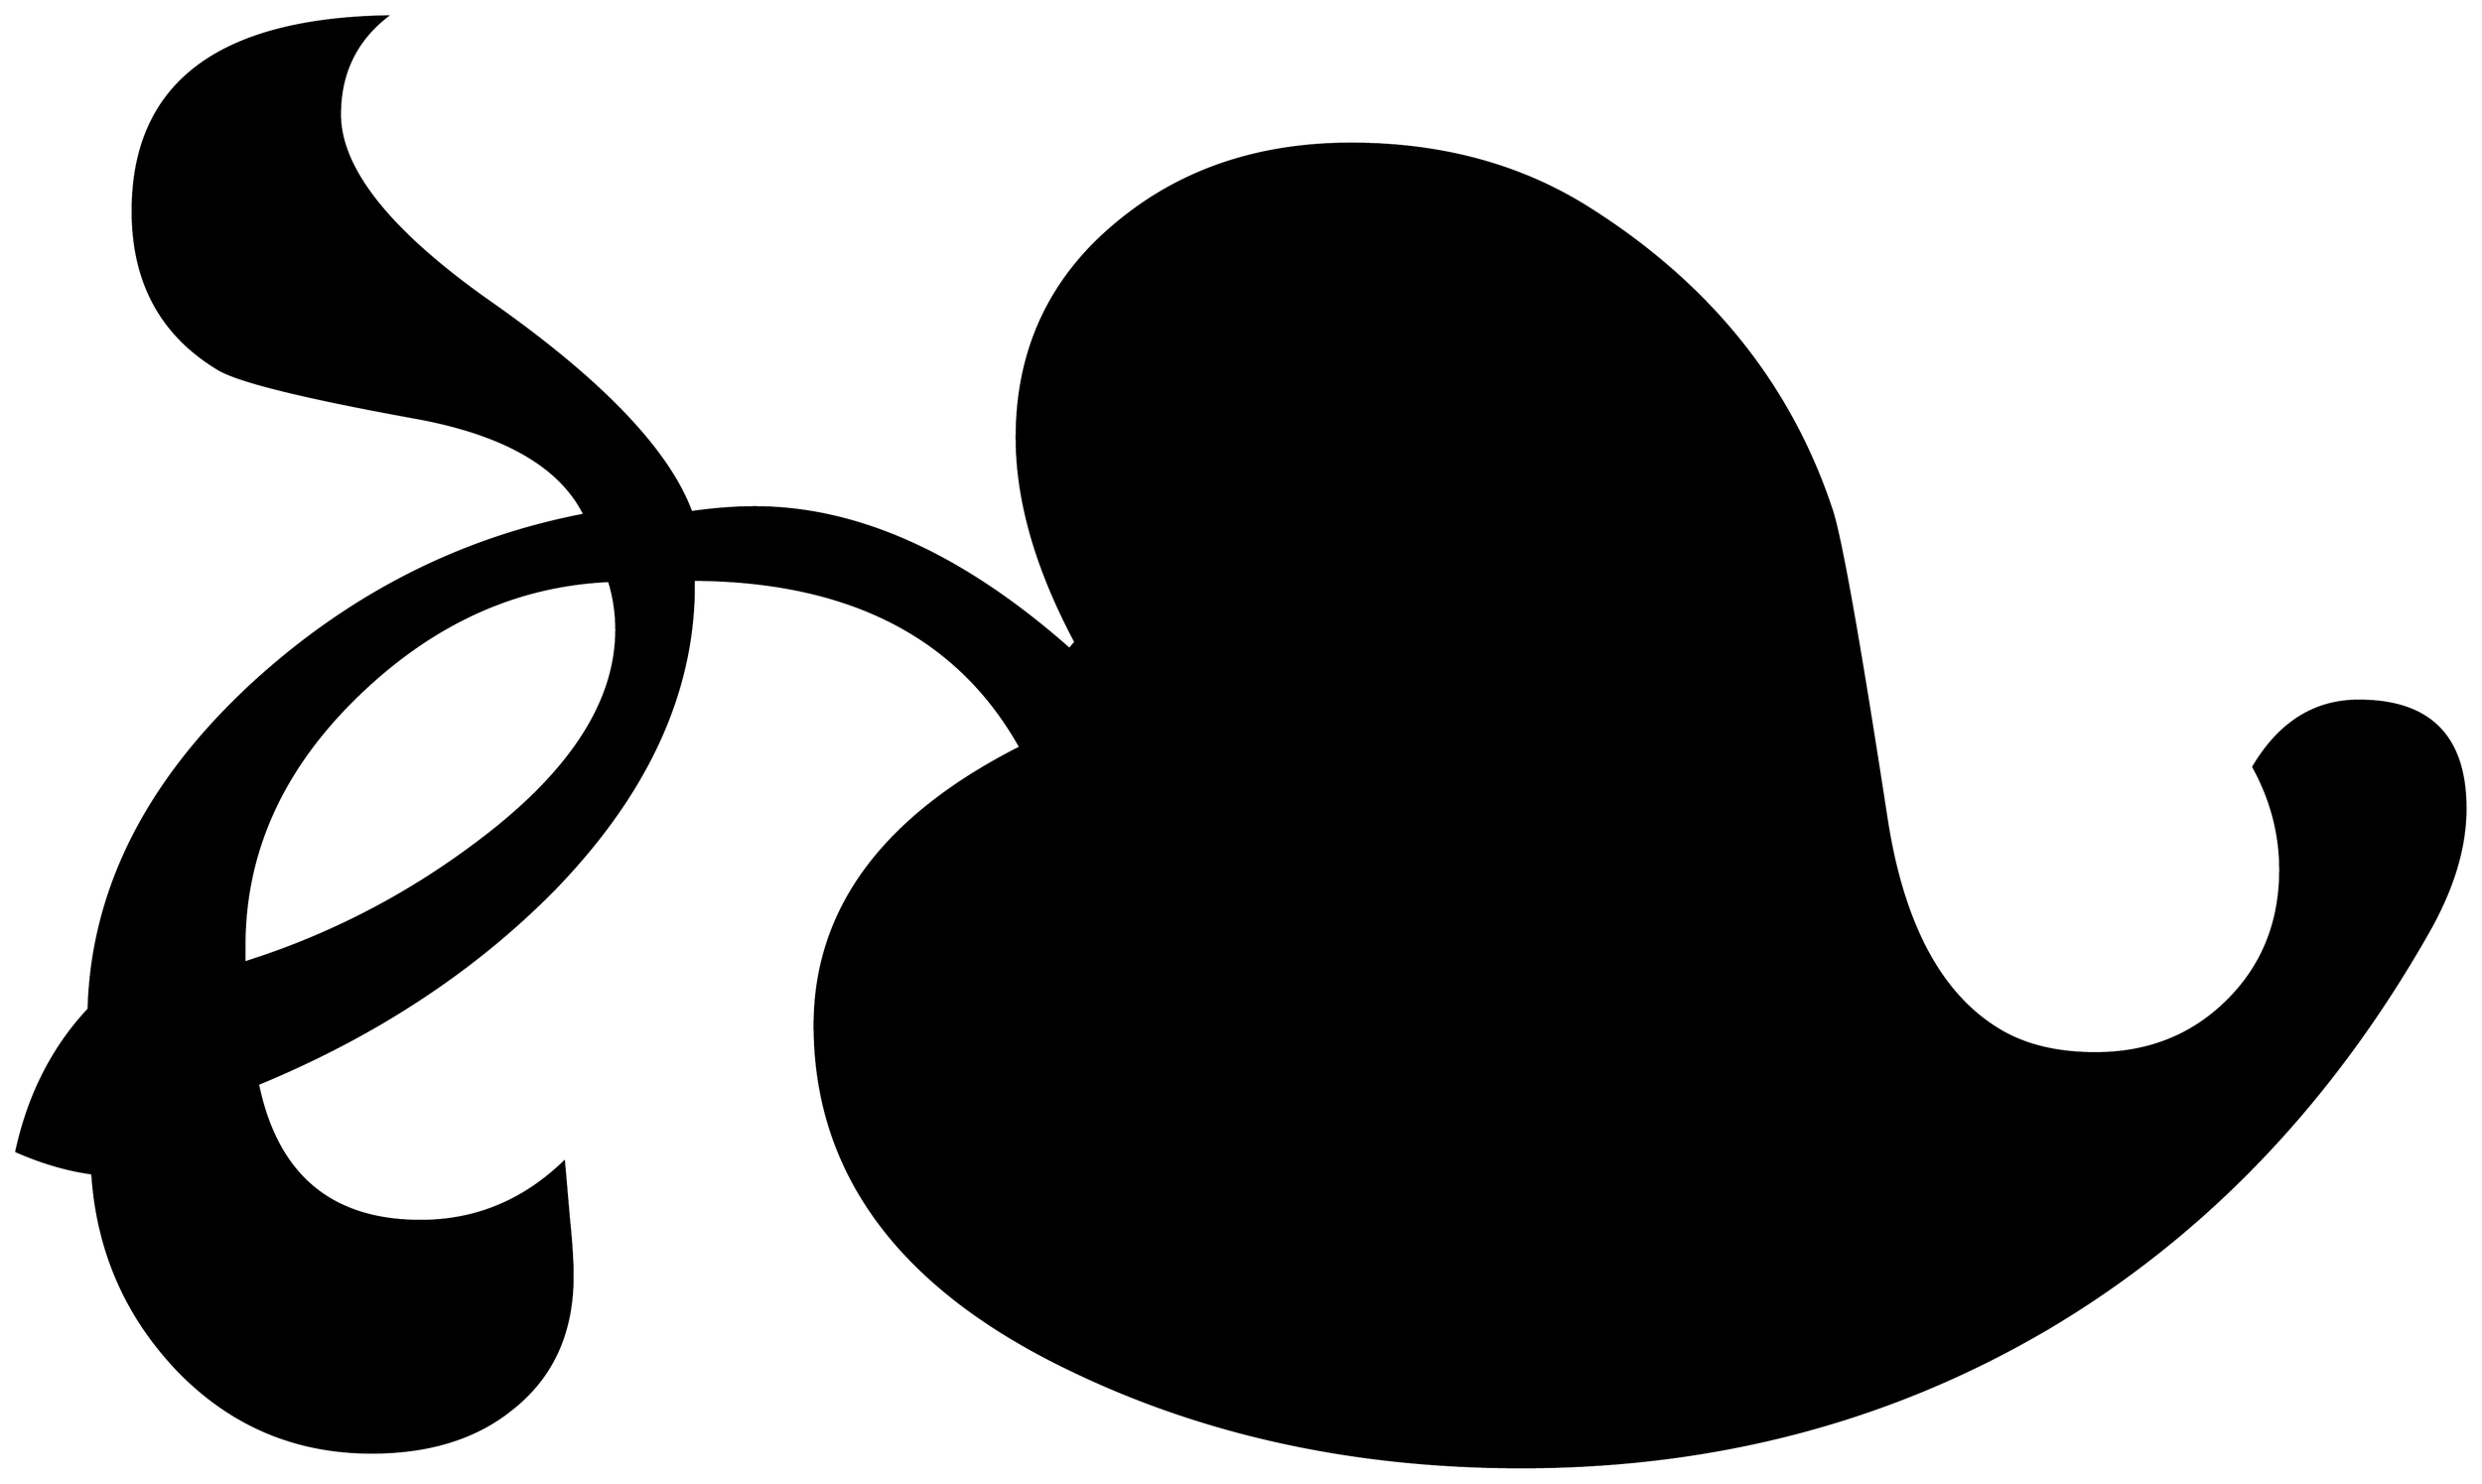 


\begin{tikzpicture}[y=0.80pt, x=0.80pt, yscale=-1.0, xscale=1.0, inner sep=0pt, outer sep=0pt]
\begin{scope}[shift={(100.0,1722.0)},nonzero rule]
  \path[draw=.,fill=.,line width=1.600pt] (2024.0,-544.0) ..
    controls (2024.0,-512.0) and (2013.667,-478.0) ..
    (1993.0,-442.0) .. controls (1913.667,-302.667) and
    (1810.667,-195.333) .. (1684.0,-120.0) .. controls
    (1555.333,-44.0) and (1411.667,-6.0) .. (1253.0,-6.0) ..
    controls (1117.0,-6.0) and (994.0,-32.667) .. (884.0,-86.0) ..
    controls (745.333,-152.667) and (676.0,-246.333) .. (676.0,-367.0)
    .. controls (676.0,-461.667) and (732.0,-537.333) ..
    (844.0,-594.0) .. controls (793.333,-684.667) and (704.333,-730.333)
    .. (577.0,-731.0) .. controls (578.333,-641.667) and
    (540.0,-557.0) .. (462.0,-477.0) .. controls (396.667,-411.0)
    and (316.333,-358.333) .. (221.0,-319.0) .. controls
    (236.333,-244.333) and (280.667,-207.0) .. (354.0,-207.0) ..
    controls (398.667,-207.0) and (437.667,-223.0) .. (471.0,-255.0)
    .. controls (471.667,-247.667) and (473.0,-232.333) ..
    (475.0,-209.0) .. controls (477.0,-189.667) and (478.0,-174.0)
    .. (478.0,-162.0) .. controls (478.0,-116.0) and
    (461.667,-80.0) .. (429.0,-54.0) .. controls (399.667,-30.0) and
    (361.333,-18.0) .. (314.0,-18.0) .. controls (252.0,-18.0) and
    (199.333,-40.333) .. (156.0,-85.0) .. controls (113.333,-129.667)
    and (90.0,-183.333) .. (86.0,-246.0) .. controls (66.0,-248.667)
    and (45.333,-254.667) .. (24.0,-264.0) .. controls (34.0,-310.0)
    and (53.667,-348.667) .. (83.0,-380.0) .. controls (85.667,-477.333)
    and (130.333,-566.0) .. (217.0,-646.0) .. controls
    (296.333,-718.667) and (386.667,-764.667) .. (488.0,-784.0) ..
    controls (468.667,-823.333) and (423.333,-849.667) .. (352.0,-863.0)
    .. controls (260.0,-879.667) and (205.667,-893.0) ..
    (189.0,-903.0) .. controls (142.333,-931.0) and (119.0,-974.0)
    .. (119.0,-1032.0) .. controls (119.0,-1135.333) and
    (188.0,-1188.333) .. (326.0,-1191.0) .. controls
    (300.667,-1171.0) and (288.0,-1144.333) .. (288.0,-1111.0) ..
    controls (288.0,-1066.333) and (328.667,-1015.333) ..
    (410.0,-958.0) .. controls (501.333,-894.0) and (556.333,-836.667)
    .. (575.0,-786.0) .. controls (593.667,-788.667) and
    (611.0,-790.0) .. (627.0,-790.0) .. controls (711.0,-790.0)
    and (796.667,-751.333) .. (884.0,-674.0) -- (889.0,-680.0) ..
    controls (857.0,-740.0) and (841.0,-795.667) .. (841.0,-847.0)
    .. controls (841.0,-919.667) and (869.0,-978.667) ..
    (925.0,-1024.0) .. controls (976.333,-1066.0) and
    (1039.333,-1087.0) .. (1114.0,-1087.0) .. controls
    (1187.333,-1087.0) and (1251.667,-1069.667) .. (1307.0,-1035.0) ..
    controls (1405.667,-973.0) and (1472.0,-891.0) ..
    (1506.0,-789.0) .. controls (1513.333,-768.333) and
    (1528.333,-684.333) .. (1551.0,-537.0) .. controls
    (1564.333,-449.0) and (1595.667,-390.667) .. (1645.0,-362.0) ..
    controls (1665.667,-350.0) and (1691.333,-344.0) ..
    (1722.0,-344.0) .. controls (1764.667,-344.0) and
    (1800.333,-358.0) .. (1829.0,-386.0) .. controls
    (1858.333,-414.667) and (1873.0,-450.667) .. (1873.0,-494.0) ..
    controls (1873.0,-523.333) and (1865.667,-551.333) ..
    (1851.0,-578.0) .. controls (1872.333,-614.0) and
    (1901.0,-632.0) .. (1937.0,-632.0) .. controls
    (1995.0,-632.0) and (2024.0,-602.667) .. (2024.0,-544.0) --
    cycle(514.0,-690.0) .. controls (514.0,-704.0) and
    (512.0,-717.333) .. (508.0,-730.0) .. controls (431.333,-726.667)
    and (362.333,-695.0) .. (301.0,-635.0) .. controls
    (240.333,-575.667) and (210.0,-508.0) .. (210.0,-432.0) --
    (210.0,-418.0) .. controls (280.0,-440.0) and (344.333,-473.333)
    .. (403.0,-518.0) .. controls (477.0,-574.0) and
    (514.0,-631.333) .. (514.0,-690.0) -- cycle;
\end{scope}

\end{tikzpicture}

